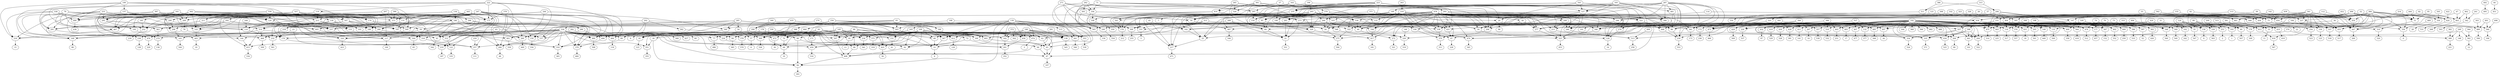 digraph G {
    247 -> 232;
    23 -> 232;
    334 -> 232;
    110 -> 232;
    558 -> 216;
    233 -> 216;
    199 -> 216;
    467 -> 216;
    211 -> 216;
    79 -> 467;
    442 -> 467;
    327 -> 467;
    185 -> 467;
    119 -> 467;
    161 -> 185;
    222 -> 119;
    390 -> 211;
    530 -> 211;
    207 -> 211;
    244 -> 110;
    248 -> 110;
    79 -> 110;
    185 -> 110;
    247 -> 110;
    233 -> 252;
    119 -> 252;
    211 -> 252;
    185 -> 252;
    558 -> 490;
    387 -> 490;
    442 -> 490;
    327 -> 490;
    199 -> 490;
    192 -> 334;
    233 -> 257;
    247 -> 257;
    259 -> 257;
    334 -> 257;
    318 -> 257;
    222 -> 168;
    327 -> 168;
    137 -> 168;
    78 -> 168;
    269 -> 78;
    445 -> 269;
    134 -> 269;
    387 -> 269;
    442 -> 269;
    161 -> 269;
    199 -> 137;
    213 -> 318;
    175 -> 318;
    189 -> 318;
    134 -> 213;
    442 -> 213;
    119 -> 213;
    327 -> 189;
    161 -> 189;
    167 -> 189;
    211 -> 189;
    247 -> 189;
    79 -> 167;
    233 -> 167;
    199 -> 167;
    276 -> 175;
    445 -> 175;
    134 -> 175;
    222 -> 175;
    442 -> 175;
    548 -> 220;
    133 -> 220;
    146 -> 220;
    192 -> 220;
    414 -> 133;
    210 -> 133;
    478 -> 133;
    223 -> 154;
    297 -> 154;
    203 -> 154;
    149 -> 154;
    196 -> 203;
    543 -> 149;
    183 -> 149;
    287 -> 149;
    71 -> 297;
    163 -> 297;
    262 -> 297;
    263 -> 210;
    301 -> 414;
    265 -> 414;
    266 -> 548;
    210 -> 548;
    273 -> 548;
    223 -> 266;
    203 -> 266;
    149 -> 266;
    297 -> 273;
    414 -> 273;
    478 -> 273;
    330 -> 219;
    23 -> 219;
    170 -> 219;
    192 -> 219;
    130 -> 170;
    78 -> 170;
    167 -> 170;
    43 -> 170;
    274 -> 170;
    327 -> 130;
    131 -> 260;
    153 -> 260;
    282 -> 260;
    247 -> 260;
    334 -> 260;
    130 -> 153;
    387 -> 153;
    213 -> 153;
    390 -> 131;
    530 -> 131;
    207 -> 131;
    247 -> 131;
    157 -> 284;
    186 -> 284;
    276 -> 284;
    247 -> 284;
    334 -> 284;
    285 -> 157;
    286 -> 157;
    313 -> 157;
    288 -> 157;
    174 -> 286;
    167 -> 286;
    387 -> 174;
    442 -> 174;
    327 -> 174;
    161 -> 174;
    530 -> 288;
    207 -> 288;
    134 -> 186;
    119 -> 186;
    406 -> 379;
    186 -> 379;
    445 -> 379;
    247 -> 379;
    334 -> 379;
    285 -> 406;
    178 -> 406;
    286 -> 406;
    288 -> 406;
    197 -> 41;
    186 -> 41;
    134 -> 41;
    247 -> 41;
    334 -> 41;
    199 -> 197;
    558 -> 197;
    131 -> 197;
    174 -> 197;
    558 -> 238;
    314 -> 238;
    291 -> 238;
    334 -> 238;
    161 -> 314;
    213 -> 314;
    130 -> 314;
    79 -> 291;
    233 -> 291;
    530 -> 291;
    292 -> 291;
    199 -> 291;
    390 -> 292;
    207 -> 292;
    247 -> 292;
    244 -> 401;
    405 -> 401;
    334 -> 401;
    327 -> 405;
    292 -> 405;
    79 -> 405;
    186 -> 405;
    295 -> 405;
    387 -> 295;
    233 -> 295;
    530 -> 295;
    161 -> 295;
    137 -> 295;
    387 -> 465;
    143 -> 465;
    334 -> 465;
    442 -> 143;
    292 -> 143;
    186 -> 143;
    295 -> 143;
    327 -> 143;
    79 -> 165;
    298 -> 165;
    213 -> 165;
    334 -> 165;
    79 -> 298;
    292 -> 298;
    299 -> 298;
    130 -> 298;
    161 -> 298;
    530 -> 299;
    137 -> 299;
    105 -> 150;
    247 -> 150;
    222 -> 150;
    334 -> 150;
    130 -> 105;
    292 -> 105;
    530 -> 105;
    442 -> 468;
    314 -> 468;
    218 -> 468;
    334 -> 468;
    313 -> 218;
    202 -> 218;
    131 -> 218;
    285 -> 218;
    167 -> 218;
    186 -> 304;
    237 -> 304;
    327 -> 304;
    247 -> 304;
    334 -> 304;
    327 -> 237;
    161 -> 237;
    373 -> 237;
    299 -> 237;
    247 -> 237;
    244 -> 373;
    390 -> 373;
    207 -> 373;
    442 -> 373;
    478 -> 487;
    50 -> 487;
    192 -> 487;
    71 -> 240;
    266 -> 240;
    414 -> 240;
    305 -> 240;
    271 -> 240;
    262 -> 305;
    305 -> 50;
    478 -> 50;
    271 -> 50;
    308 -> 50;
    210 -> 50;
    289 -> 309;
    414 -> 309;
    235 -> 309;
    543 -> 235;
    183 -> 235;
    287 -> 235;
    196 -> 235;
    223 -> 235;
    390 -> 122;
    312 -> 122;
    334 -> 122;
    276 -> 312;
    445 -> 312;
    134 -> 312;
    222 -> 312;
    280 -> 312;
    161 -> 280;
    131 -> 280;
    445 -> 280;
    167 -> 280;
    130 -> 280;
    29 -> 316;
    89 -> 316;
    233 -> 316;
    247 -> 316;
    334 -> 316;
    178 -> 89;
    186 -> 89;
    340 -> 89;
    202 -> 89;
    313 -> 340;
    285 -> 340;
    247 -> 340;
    137 -> 29;
    288 -> 29;
    530 -> 320;
    314 -> 320;
    549 -> 320;
    334 -> 320;
    167 -> 549;
    390 -> 549;
    247 -> 549;
    207 -> 415;
    314 -> 415;
    144 -> 415;
    334 -> 415;
    29 -> 144;
    233 -> 144;
    247 -> 144;
    478 -> 272;
    46 -> 272;
    192 -> 272;
    271 -> 565;
    163 -> 565;
    262 -> 565;
    536 -> 565;
    71 -> 565;
    127 -> 536;
    270 -> 536;
    203 -> 536;
    543 -> 127;
    183 -> 127;
    287 -> 127;
    223 -> 127;
    301 -> 270;
    265 -> 270;
    536 -> 46;
    71 -> 46;
    478 -> 46;
    121 -> 46;
    210 -> 46;
    120 -> 117;
    207 -> 117;
    199 -> 117;
    247 -> 117;
    334 -> 117;
    558 -> 120;
    79 -> 120;
    390 -> 120;
    233 -> 120;
    530 -> 120;
    161 -> 279;
    195 -> 279;
    363 -> 279;
    334 -> 279;
    327 -> 195;
    295 -> 195;
    134 -> 363;
    79 -> 363;
    222 -> 363;
    292 -> 363;
    276 -> 363;
    37 -> 172;
    192 -> 172;
    274 -> 172;
    478 -> 87;
    113 -> 87;
    210 -> 87;
    421 -> 87;
    414 -> 108;
    104 -> 108;
    271 -> 104;
    71 -> 104;
    262 -> 104;
    536 -> 421;
    478 -> 421;
    103 -> 421;
    163 -> 421;
    192 -> 421;
    104 -> 103;
    210 -> 103;
    98 -> 94;
    39 -> 94;
    408 -> 94;
    139 -> 94;
    334 -> 94;
    307 -> 408;
    93 -> 408;
    180 -> 408;
    92 -> 408;
    90 -> 408;
    388 -> 307;
    256 -> 307;
    109 -> 307;
    145 -> 307;
    66 -> 307;
    83 -> 388;
    245 -> 81;
    109 -> 81;
    178 -> 81;
    145 -> 81;
    66 -> 81;
    256 -> 166;
    435 -> 166;
    83 -> 166;
    76 -> 245;
    73 -> 245;
    245 -> 92;
    109 -> 92;
    178 -> 92;
    93 -> 92;
    72 -> 92;
    66 -> 72;
    66 -> 90;
    180 -> 90;
    98 -> 90;
    109 -> 98;
    178 -> 98;
    66 -> 39;
    93 -> 77;
    464 -> 77;
    334 -> 77;
    388 -> 91;
    256 -> 91;
    109 -> 91;
    66 -> 91;
    145 -> 91;
    139 -> 464;
    145 -> 84;
    464 -> 84;
    334 -> 84;
    70 -> 68;
    256 -> 68;
    66 -> 68;
    109 -> 68;
    93 -> 68;
    83 -> 70;
    435 -> 70;
    109 -> 70;
    66 -> 70;
    109 -> 67;
    64 -> 67;
    313 -> 67;
    63 -> 67;
    334 -> 67;
    493 -> 63;
    62 -> 63;
    160 -> 63;
    180 -> 63;
    139 -> 63;
    245 -> 493;
    109 -> 493;
    145 -> 493;
    93 -> 493;
    313 -> 493;
    66 -> 234;
    145 -> 234;
    245 -> 234;
    109 -> 234;
    93 -> 234;
    300 -> 290;
    256 -> 290;
    83 -> 290;
    435 -> 290;
    313 -> 160;
    66 -> 160;
    145 -> 160;
    93 -> 160;
    109 -> 160;
    93 -> 62;
    66 -> 62;
    109 -> 62;
    313 -> 62;
    180 -> 62;
    72 -> 64;
    139 -> 64;
    334 -> 60;
    464 -> 57;
    54 -> 57;
    145 -> 57;
    93 -> 57;
    66 -> 57;
    285 -> 53;
    367 -> 53;
    243 -> 53;
    139 -> 53;
    49 -> 53;
    83 -> 243;
    285 -> 243;
    256 -> 243;
    435 -> 243;
    188 -> 243;
    285 -> 367;
    139 -> 367;
    109 -> 367;
    180 -> 367;
    109 -> 49;
    285 -> 49;
    180 -> 49;
    285 -> 54;
    515 -> 253;
    42 -> 253;
    124 -> 253;
    192 -> 253;
    99 -> 253;
    515 -> 40;
    381 -> 40;
    124 -> 40;
    192 -> 40;
    99 -> 40;
    82 -> 179;
    184 -> 179;
    124 -> 179;
    192 -> 179;
    99 -> 179;
    38 -> 339;
    209 -> 339;
    124 -> 339;
    192 -> 339;
    99 -> 339;
    142 -> 193;
    36 -> 193;
    124 -> 193;
    192 -> 193;
    99 -> 193;
    112 -> 35;
    33 -> 35;
    124 -> 35;
    192 -> 35;
    99 -> 35;
    32 -> 158;
    31 -> 158;
    124 -> 158;
    192 -> 158;
    99 -> 158;
    47 -> 55;
    214 -> 55;
    124 -> 55;
    192 -> 55;
    99 -> 55;
    215 -> 513;
    246 -> 513;
    192 -> 513;
    499 -> 513;
    208 -> 215;
    481 -> 215;
    478 -> 215;
    210 -> 215;
    270 -> 208;
    293 -> 208;
    271 -> 293;
    71 -> 293;
    163 -> 293;
    27 -> 293;
    262 -> 293;
    183 -> 481;
    287 -> 481;
    481 -> 246;
    208 -> 246;
    478 -> 246;
    210 -> 246;
    155 -> 246;
    183 -> 85;
    287 -> 85;
    478 -> 85;
    76 -> 102;
    73 -> 102;
    124 -> 102;
    333 -> 102;
    192 -> 102;
    306 -> 126;
    521 -> 126;
    543 -> 126;
    478 -> 126;
    278 -> 126;
    210 -> 306;
    183 -> 306;
    287 -> 306;
    478 -> 306;
    223 -> 521;
    293 -> 521;
    203 -> 521;
    270 -> 521;
    287 -> 296;
    478 -> 296;
    210 -> 296;
    26 -> 296;
    287 -> 278;
    478 -> 278;
    543 -> 278;
    192 -> 278;
    45 -> 217;
    210 -> 217;
    235 -> 217;
    478 -> 217;
    25 -> 217;
    58 -> 25;
    478 -> 25;
    182 -> 25;
    210 -> 25;
    114 -> 25;
    293 -> 58;
    196 -> 182;
    223 -> 182;
    45 -> 182;
    85 -> 182;
    192 -> 182;
    287 -> 230;
    448 -> 230;
    86 -> 230;
    192 -> 230;
    183 -> 230;
    521 -> 448;
    287 -> 448;
    478 -> 448;
    210 -> 448;
    287 -> 86;
    521 -> 86;
    478 -> 86;
    210 -> 86;
    420 -> 86;
    273 -> 21;
    289 -> 21;
    210 -> 21;
    283 -> 21;
    69 -> 21;
    149 -> 283;
    203 -> 283;
    478 -> 283;
    223 -> 69;
    289 -> 69;
    85 -> 69;
    203 -> 69;
    192 -> 69;
    210 -> 361;
    562 -> 361;
    478 -> 361;
    192 -> 361;
    287 -> 361;
    20 -> 96;
    543 -> 20;
    183 -> 20;
    223 -> 20;
    203 -> 20;
    24 -> 275;
    190 -> 275;
    322 -> 275;
    192 -> 275;
    154 -> 322;
    478 -> 322;
    210 -> 322;
    323 -> 322;
    301 -> 324;
    265 -> 324;
    103 -> 24;
    301 -> 24;
    265 -> 24;
    478 -> 24;
    266 -> 24;
    149 -> 190;
    270 -> 190;
    27 -> 190;
    203 -> 190;
    478 -> 190;
    127 -> 325;
    59 -> 325;
    277 -> 325;
    192 -> 325;
    196 -> 325;
    58 -> 59;
    127 -> 59;
    478 -> 59;
    210 -> 59;
    127 -> 277;
    58 -> 277;
    478 -> 277;
    210 -> 277;
    326 -> 277;
    194 -> 417;
    329 -> 417;
    192 -> 417;
    293 -> 331;
    266 -> 331;
    478 -> 331;
    210 -> 331;
    301 -> 331;
    293 -> 194;
    266 -> 194;
    478 -> 194;
    210 -> 194;
    332 -> 194;
    289 -> 329;
    223 -> 329;
    85 -> 329;
    301 -> 329;
    203 -> 329;
    336 -> 370;
    294 -> 370;
    338 -> 370;
    192 -> 370;
    293 -> 338;
    266 -> 338;
    478 -> 338;
    210 -> 338;
    494 -> 338;
    210 -> 336;
    301 -> 336;
    478 -> 336;
    266 -> 336;
    287 -> 294;
    301 -> 294;
    20 -> 294;
    265 -> 294;
    478 -> 294;
    192 -> 164;
    104 -> 176;
    210 -> 176;
    343 -> 176;
    262 -> 176;
    478 -> 176;
    27 -> 343;
    270 -> 343;
    203 -> 343;
    127 -> 343;
    223 -> 470;
    210 -> 470;
    149 -> 470;
    478 -> 470;
    346 -> 470;
    149 -> 346;
    555 -> 346;
    223 -> 346;
    478 -> 346;
    192 -> 346;
    439 -> 555;
    76 -> 348;
    124 -> 348;
    192 -> 348;
    76 -> 349;
    124 -> 349;
    73 -> 349;
    192 -> 349;
    145 -> 351;
    39 -> 351;
    334 -> 351;
    115 -> 353;
    180 -> 353;
    139 -> 353;
    188 -> 353;
    109 -> 353;
    256 -> 115;
    192 -> 360;
    249 -> 362;
    364 -> 362;
    192 -> 366;
    334 -> 368;
    93 -> 369;
    66 -> 369;
    145 -> 369;
    371 -> 369;
    464 -> 369;
    281 -> 138;
    109 -> 138;
    180 -> 138;
    145 -> 138;
    139 -> 138;
    162 -> 201;
    458 -> 201;
    93 -> 201;
    334 -> 201;
    139 -> 162;
    145 -> 162;
    180 -> 162;
    66 -> 162;
    372 -> 162;
    180 -> 261;
    66 -> 261;
    374 -> 261;
    139 -> 261;
    109 -> 261;
    180 -> 458;
    139 -> 458;
    66 -> 458;
    372 -> 458;
    180 -> 375;
    66 -> 375;
    334 -> 375;
    139 -> 151;
    145 -> 151;
    93 -> 151;
    109 -> 151;
    334 -> 427;
    464 -> 378;
    302 -> 378;
    145 -> 378;
    93 -> 378;
    66 -> 378;
    166 -> 412;
    109 -> 412;
    202 -> 412;
    180 -> 412;
    139 -> 412;
    202 -> 302;
    374 -> 380;
    382 -> 380;
    249 -> 380;
    249 -> 264;
    192 -> 264;
    330 -> 264;
    74 -> 383;
    192 -> 383;
    147 -> 383;
    496 -> 147;
    206 -> 147;
    384 -> 147;
    315 -> 206;
    386 -> 206;
    389 -> 483;
    192 -> 483;
    147 -> 483;
    392 -> 485;
    192 -> 485;
    147 -> 485;
    394 -> 357;
    192 -> 357;
    147 -> 357;
    527 -> 132;
    192 -> 132;
    395 -> 132;
    341 -> 395;
    496 -> 395;
    206 -> 395;
    392 -> 226;
    192 -> 226;
    395 -> 226;
    198 -> 396;
    192 -> 396;
    147 -> 396;
    527 -> 497;
    192 -> 497;
    147 -> 497;
    328 -> 397;
    192 -> 397;
    147 -> 397;
    399 -> 400;
    192 -> 400;
    147 -> 400;
    74 -> 402;
    192 -> 402;
    395 -> 402;
    198 -> 140;
    192 -> 140;
    395 -> 140;
    389 -> 403;
    192 -> 403;
    395 -> 403;
    328 -> 564;
    192 -> 564;
    395 -> 564;
    399 -> 376;
    192 -> 376;
    395 -> 376;
    394 -> 267;
    192 -> 267;
    395 -> 267;
    389 -> 510;
    192 -> 510;
    404 -> 510;
    496 -> 404;
    341 -> 404;
    206 -> 404;
    527 -> 407;
    192 -> 407;
    404 -> 407;
    328 -> 409;
    192 -> 409;
    404 -> 409;
    399 -> 116;
    192 -> 116;
    404 -> 116;
    394 -> 411;
    192 -> 411;
    404 -> 411;
    413 -> 416;
    341 -> 416;
    381 -> 413;
    420 -> 413;
    494 -> 413;
    384 -> 413;
    496 -> 413;
    422 -> 424;
    82 -> 424;
    384 -> 424;
    496 -> 424;
    198 -> 205;
    192 -> 205;
    404 -> 205;
    300 -> 425;
    109 -> 425;
    66 -> 425;
    224 -> 425;
    93 -> 224;
    334 -> 224;
    464 -> 224;
    392 -> 428;
    192 -> 428;
    404 -> 428;
    74 -> 347;
    192 -> 347;
    404 -> 347;
    392 -> 429;
    192 -> 429;
    231 -> 429;
    384 -> 231;
    341 -> 231;
    206 -> 231;
    74 -> 177;
    192 -> 177;
    231 -> 177;
    389 -> 419;
    192 -> 419;
    231 -> 419;
    527 -> 430;
    192 -> 430;
    231 -> 430;
    328 -> 135;
    192 -> 135;
    231 -> 135;
    394 -> 432;
    192 -> 432;
    231 -> 432;
    389 -> 434;
    192 -> 434;
    398 -> 434;
    436 -> 398;
    341 -> 436;
    478 -> 436;
    496 -> 436;
    437 -> 354;
    398 -> 354;
    527 -> 354;
    192 -> 354;
    83 -> 437;
    436 -> 437;
    206 -> 437;
    437 -> 335;
    398 -> 335;
    394 -> 335;
    192 -> 335;
    437 -> 441;
    398 -> 441;
    399 -> 441;
    192 -> 441;
    399 -> 443;
    192 -> 443;
    231 -> 443;
    198 -> 431;
    192 -> 431;
    231 -> 431;
    437 -> 204;
    398 -> 204;
    328 -> 204;
    192 -> 204;
    51 -> 310;
    341 -> 310;
    214 -> 51;
    95 -> 51;
    444 -> 51;
    384 -> 51;
    496 -> 51;
    478 -> 446;
    371 -> 446;
    384 -> 446;
    496 -> 446;
    36 -> 447;
    450 -> 447;
    384 -> 447;
    341 -> 447;
    496 -> 447;
    452 -> 450;
    439 -> 450;
    112 -> 450;
    384 -> 450;
    341 -> 450;
    209 -> 337;
    454 -> 337;
    384 -> 337;
    341 -> 337;
    496 -> 337;
    155 -> 454;
    113 -> 454;
    142 -> 454;
    384 -> 454;
    341 -> 454;
    184 -> 455;
    227 -> 455;
    384 -> 455;
    341 -> 455;
    496 -> 455;
    26 -> 227;
    323 -> 227;
    38 -> 227;
    384 -> 227;
    341 -> 227;
    456 -> 254;
    341 -> 254;
    33 -> 456;
    326 -> 456;
    308 -> 456;
    384 -> 456;
    496 -> 456;
    505 -> 350;
    32 -> 350;
    384 -> 350;
    496 -> 350;
    171 -> 459;
    109 -> 459;
    66 -> 459;
    334 -> 459;
    93 -> 171;
    464 -> 171;
    461 -> 433;
    341 -> 433;
    114 -> 461;
    121 -> 461;
    37 -> 461;
    496 -> 461;
    384 -> 461;
    462 -> 463;
    47 -> 463;
    384 -> 463;
    496 -> 463;
    75 -> 159;
    341 -> 159;
    42 -> 75;
    562 -> 75;
    332 -> 75;
    384 -> 75;
    496 -> 75;
    469 -> 356;
    515 -> 356;
    384 -> 356;
    496 -> 356;
    145 -> 472;
    93 -> 472;
    334 -> 472;
    109 -> 472;
    180 -> 474;
    139 -> 474;
    334 -> 474;
    109 -> 474;
    392 -> 473;
    192 -> 473;
    436 -> 473;
    206 -> 473;
    198 -> 475;
    192 -> 475;
    436 -> 475;
    206 -> 475;
    161 -> 476;
    79 -> 476;
    247 -> 476;
    334 -> 476;
    74 -> 479;
    192 -> 479;
    436 -> 479;
    206 -> 479;
    244 -> 480;
    222 -> 480;
    282 -> 480;
    247 -> 480;
    334 -> 480;
    249 -> 148;
    192 -> 482;
    202 -> 484;
    178 -> 484;
    285 -> 484;
    43 -> 484;
    247 -> 484;
    192 -> 488;
    83 -> 489;
    491 -> 489;
    303 -> 489;
    192 -> 489;
    241 -> 342;
    462 -> 342;
    492 -> 495;
    44 -> 451;
    372 -> 502;
    498 -> 344;
    491 -> 344;
    192 -> 344;
    315 -> 511;
    386 -> 511;
    342 -> 503;
    344 -> 106;
    489 -> 506;
    480 -> 508;
    479 -> 512;
    475 -> 514;
    472 -> 30;
    159 -> 125;
    463 -> 268;
    459 -> 516;
    455 -> 517;
    337 -> 518;
    310 -> 520;
    204 -> 522;
    441 -> 101;
    254 -> 523;
    354 -> 524;
    434 -> 525;
    430 -> 528;
    419 -> 529;
    177 -> 457;
    347 -> 152;
    428 -> 391;
    425 -> 56;
    424 -> 531;
    411 -> 141;
    409 -> 358;
    510 -> 532;
    564 -> 418;
    140 -> 440;
    400 -> 250;
    497 -> 34;
    396 -> 533;
    226 -> 537;
    132 -> 377;
    357 -> 538;
    485 -> 568;
    383 -> 426;
    264 -> 80;
    380 -> 221;
    151 -> 61;
    375 -> 319;
    201 -> 352;
    135 -> 500;
    116 -> 317;
    353 -> 539;
    348 -> 560;
    349 -> 540;
    470 -> 345;
    176 -> 212;
    415 -> 534;
    351 -> 355;
    284 -> 48;
    476 -> 229;
    350 -> 28;
    473 -> 466;
    234 -> 541;
    412 -> 129;
    41 -> 542;
    67 -> 107;
    443 -> 225;
    417 -> 181;
    165 -> 544;
    138 -> 545;
    260 -> 449;
    407 -> 477;
    487 -> 546;
    102 -> 242;
    219 -> 187;
    35 -> 547;
    490 -> 438;
    397 -> 52;
    320 -> 423;
    122 -> 535;
    220 -> 519;
    309 -> 255;
    325 -> 453;
    77 -> 486;
    511 -> 550;
    21 -> 551;
    402 -> 552;
    240 -> 554;
    275 -> 504;
    150 -> 556;
    376 -> 557;
    296 -> 191;
    401 -> 559;
    370 -> 311;
    40 -> 507;
    232 -> 561;
    339 -> 563;
    379 -> 460;
    513 -> 258;
    446 -> 22;
    117 -> 100;
    484 -> 118;
    261 -> 566;
    433 -> 410;
    252 -> 239;
    432 -> 97;
    217 -> 471;
    168 -> 88;
    416 -> 567;
    257 -> 111;
    468 -> 509;
    447 -> 200;
    205 -> 501;
    429 -> 569;
    403 -> 251;
    272 -> 321;
    565 -> 156;
    378 -> 570;
    172 -> 236;
    238 -> 128;
    335 -> 571;
    279 -> 136;
    87 -> 228;
    465 -> 19;
    369 -> 526;
    304 -> 65;
    431 -> 18;
    108 -> 359;
    483 -> 17;
    267 -> 16;
    216 -> 15;
    81 -> 13;
    362 -> 12;
    55 -> 11;
    91 -> 123;
    84 -> 385;
    68 -> 10;
    158 -> 9;
    290 -> 8;
    94 -> 393;
    324 -> 7;
    57 -> 6;
    331 -> 5;
    53 -> 4;
    253 -> 2;
    179 -> 169;
    193 -> 1;
    474 -> 3;
    126 -> 14;
    356 -> 0;
    316 -> 365;
    230 -> 553;
    361 -> 173;
}
